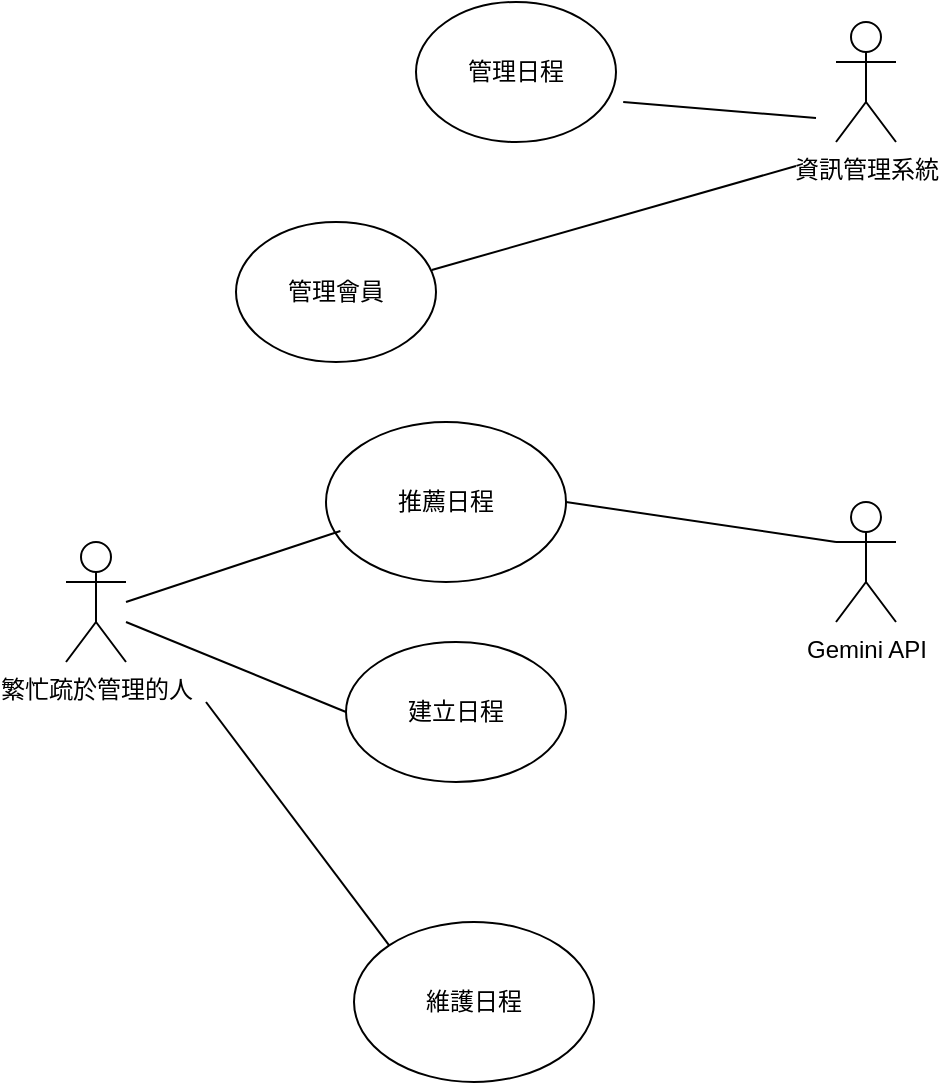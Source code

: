 <mxfile version="28.2.7" pages="2">
  <diagram name="使用個案圖" id="aWD1JoPhpmEXVxEqfmJ2">
    <mxGraphModel dx="925" dy="531" grid="1" gridSize="10" guides="1" tooltips="1" connect="1" arrows="1" fold="1" page="1" pageScale="1" pageWidth="827" pageHeight="1169" math="0" shadow="0">
      <root>
        <mxCell id="0" />
        <mxCell id="1" parent="0" />
        <mxCell id="BpBgdT_9WnpJ_HFqouNj-1" value="繁忙疏於管理的人&lt;div&gt;&lt;br&gt;&lt;/div&gt;" style="shape=umlActor;verticalLabelPosition=bottom;verticalAlign=top;html=1;outlineConnect=0;" parent="1" vertex="1">
          <mxGeometry x="210" y="340" width="30" height="60" as="geometry" />
        </mxCell>
        <mxCell id="BpBgdT_9WnpJ_HFqouNj-2" value="管理會員" style="ellipse;whiteSpace=wrap;html=1;" parent="1" vertex="1">
          <mxGeometry x="295" y="180" width="100" height="70" as="geometry" />
        </mxCell>
        <mxCell id="BpBgdT_9WnpJ_HFqouNj-3" value="建立日程" style="ellipse;whiteSpace=wrap;html=1;" parent="1" vertex="1">
          <mxGeometry x="350" y="390" width="110" height="70" as="geometry" />
        </mxCell>
        <mxCell id="BpBgdT_9WnpJ_HFqouNj-4" value="維護日程" style="ellipse;whiteSpace=wrap;html=1;" parent="1" vertex="1">
          <mxGeometry x="354" y="530" width="120" height="80" as="geometry" />
        </mxCell>
        <mxCell id="BpBgdT_9WnpJ_HFqouNj-5" value="資訊管理系統" style="shape=umlActor;verticalLabelPosition=bottom;verticalAlign=top;html=1;outlineConnect=0;" parent="1" vertex="1">
          <mxGeometry x="595" y="80" width="30" height="60" as="geometry" />
        </mxCell>
        <mxCell id="BpBgdT_9WnpJ_HFqouNj-6" value="" style="endArrow=none;html=1;rounded=0;entryX=0;entryY=0.5;entryDx=0;entryDy=0;" parent="1" target="BpBgdT_9WnpJ_HFqouNj-3" edge="1">
          <mxGeometry width="50" height="50" relative="1" as="geometry">
            <mxPoint x="240" y="380" as="sourcePoint" />
            <mxPoint x="290" y="330" as="targetPoint" />
          </mxGeometry>
        </mxCell>
        <mxCell id="BpBgdT_9WnpJ_HFqouNj-8" value="" style="endArrow=none;html=1;rounded=0;exitX=0;exitY=0;exitDx=0;exitDy=0;" parent="1" source="BpBgdT_9WnpJ_HFqouNj-4" edge="1">
          <mxGeometry width="50" height="50" relative="1" as="geometry">
            <mxPoint x="230" y="470" as="sourcePoint" />
            <mxPoint x="280" y="420" as="targetPoint" />
          </mxGeometry>
        </mxCell>
        <mxCell id="BpBgdT_9WnpJ_HFqouNj-10" value="" style="endArrow=none;html=1;rounded=0;exitX=1;exitY=0.5;exitDx=0;exitDy=0;entryX=0;entryY=0.333;entryDx=0;entryDy=0;entryPerimeter=0;" parent="1" source="BpBgdT_9WnpJ_HFqouNj-11" edge="1" target="BpBgdT_9WnpJ_HFqouNj-14">
          <mxGeometry width="50" height="50" relative="1" as="geometry">
            <mxPoint x="400" y="210" as="sourcePoint" />
            <mxPoint x="680" y="260" as="targetPoint" />
          </mxGeometry>
        </mxCell>
        <mxCell id="BpBgdT_9WnpJ_HFqouNj-11" value="推薦日程" style="ellipse;whiteSpace=wrap;html=1;" parent="1" vertex="1">
          <mxGeometry x="340" y="280" width="120" height="80" as="geometry" />
        </mxCell>
        <mxCell id="BpBgdT_9WnpJ_HFqouNj-14" value="Gemini API" style="shape=umlActor;verticalLabelPosition=bottom;verticalAlign=top;html=1;outlineConnect=0;" parent="1" vertex="1">
          <mxGeometry x="595" y="320" width="30" height="60" as="geometry" />
        </mxCell>
        <mxCell id="BpBgdT_9WnpJ_HFqouNj-15" value="" style="endArrow=none;html=1;rounded=0;exitX=0.979;exitY=0.343;exitDx=0;exitDy=0;exitPerimeter=0;" parent="1" source="BpBgdT_9WnpJ_HFqouNj-2" edge="1">
          <mxGeometry width="50" height="50" relative="1" as="geometry">
            <mxPoint x="505" y="210" as="sourcePoint" />
            <mxPoint x="575" y="152" as="targetPoint" />
          </mxGeometry>
        </mxCell>
        <mxCell id="BpBgdT_9WnpJ_HFqouNj-16" value="管理日程" style="ellipse;whiteSpace=wrap;html=1;" parent="1" vertex="1">
          <mxGeometry x="385" y="70" width="100" height="70" as="geometry" />
        </mxCell>
        <mxCell id="BpBgdT_9WnpJ_HFqouNj-17" value="" style="endArrow=none;html=1;rounded=0;exitX=1.036;exitY=0.715;exitDx=0;exitDy=0;exitPerimeter=0;" parent="1" source="BpBgdT_9WnpJ_HFqouNj-16" edge="1">
          <mxGeometry width="50" height="50" relative="1" as="geometry">
            <mxPoint x="403" y="180" as="sourcePoint" />
            <mxPoint x="585" y="128" as="targetPoint" />
          </mxGeometry>
        </mxCell>
        <mxCell id="r9mmO5ttNSoMDUzx6KKY-2" value="" style="endArrow=none;html=1;rounded=0;entryX=0.06;entryY=0.681;entryDx=0;entryDy=0;entryPerimeter=0;" edge="1" parent="1" target="BpBgdT_9WnpJ_HFqouNj-11">
          <mxGeometry width="50" height="50" relative="1" as="geometry">
            <mxPoint x="240" y="370" as="sourcePoint" />
            <mxPoint x="350" y="368" as="targetPoint" />
          </mxGeometry>
        </mxCell>
      </root>
    </mxGraphModel>
  </diagram>
  <diagram id="sC0VhhwQG4oBtCX9l1pJ" name="活動圖">
    <mxGraphModel dx="925" dy="1700" grid="1" gridSize="10" guides="1" tooltips="1" connect="1" arrows="1" fold="1" page="1" pageScale="1" pageWidth="827" pageHeight="1169" math="0" shadow="0">
      <root>
        <mxCell id="0" />
        <mxCell id="1" parent="0" />
        <mxCell id="edHOuH9pQI8DCnQ2RtDd-19" value="&lt;p style=&quot;margin:0px;margin-top:4px;text-align:center;&quot;&gt;&lt;b&gt;AI&lt;/b&gt;&lt;/p&gt;&lt;hr size=&quot;1&quot; style=&quot;border-style:solid;&quot;&gt;&lt;div style=&quot;height:2px;&quot;&gt;&lt;/div&gt;" style="verticalAlign=top;align=left;overflow=fill;html=1;whiteSpace=wrap;" vertex="1" parent="1">
          <mxGeometry x="2480" y="506" width="220" height="542" as="geometry" />
        </mxCell>
        <mxCell id="v_AKQ_FUPBTeSISHDxFn-1" style="edgeStyle=orthogonalEdgeStyle;rounded=0;orthogonalLoop=1;jettySize=auto;html=1;exitX=0.5;exitY=1;exitDx=0;exitDy=0;endArrow=classic;endFill=1;entryX=0.5;entryY=0;entryDx=0;entryDy=0;" parent="1" target="v_AKQ_FUPBTeSISHDxFn-7" edge="1">
          <mxGeometry relative="1" as="geometry">
            <mxPoint x="1208.2" y="834.6" as="targetPoint" />
            <mxPoint x="1209" y="781" as="sourcePoint" />
          </mxGeometry>
        </mxCell>
        <mxCell id="v_AKQ_FUPBTeSISHDxFn-2" value="是否新增行程?" style="edgeLabel;html=1;align=center;verticalAlign=middle;resizable=0;points=[];" parent="v_AKQ_FUPBTeSISHDxFn-1" vertex="1" connectable="0">
          <mxGeometry x="-0.325" y="3" relative="1" as="geometry">
            <mxPoint as="offset" />
          </mxGeometry>
        </mxCell>
        <mxCell id="v_AKQ_FUPBTeSISHDxFn-3" style="edgeStyle=orthogonalEdgeStyle;rounded=0;orthogonalLoop=1;jettySize=auto;html=1;entryX=0.5;entryY=0;entryDx=0;entryDy=0;" parent="1" target="v_AKQ_FUPBTeSISHDxFn-53" edge="1">
          <mxGeometry relative="1" as="geometry">
            <mxPoint x="1209.053" y="441" as="sourcePoint" />
          </mxGeometry>
        </mxCell>
        <mxCell id="v_AKQ_FUPBTeSISHDxFn-4" style="rounded=0;orthogonalLoop=1;jettySize=auto;html=1;exitX=0.5;exitY=1;exitDx=0;exitDy=0;" parent="1" source="v_AKQ_FUPBTeSISHDxFn-7" edge="1">
          <mxGeometry relative="1" as="geometry">
            <mxPoint x="1209" y="900" as="targetPoint" />
          </mxGeometry>
        </mxCell>
        <mxCell id="v_AKQ_FUPBTeSISHDxFn-5" style="edgeStyle=orthogonalEdgeStyle;rounded=0;orthogonalLoop=1;jettySize=auto;html=1;exitX=1;exitY=0.5;exitDx=0;exitDy=0;entryX=1;entryY=0.5;entryDx=0;entryDy=0;" parent="1" source="v_AKQ_FUPBTeSISHDxFn-7" target="v_AKQ_FUPBTeSISHDxFn-28" edge="1">
          <mxGeometry relative="1" as="geometry">
            <mxPoint x="1269" y="1541.5" as="targetPoint" />
            <Array as="points">
              <mxPoint x="1399" y="841" />
              <mxPoint x="1399" y="1630" />
              <mxPoint x="1269" y="1630" />
            </Array>
          </mxGeometry>
        </mxCell>
        <mxCell id="v_AKQ_FUPBTeSISHDxFn-6" value="否" style="edgeLabel;html=1;align=center;verticalAlign=middle;resizable=0;points=[];" parent="v_AKQ_FUPBTeSISHDxFn-5" vertex="1" connectable="0">
          <mxGeometry x="-0.057" y="-1" relative="1" as="geometry">
            <mxPoint x="-69" y="-307" as="offset" />
          </mxGeometry>
        </mxCell>
        <mxCell id="v_AKQ_FUPBTeSISHDxFn-7" value="" style="rhombus;aspect=fixed;" parent="1" vertex="1">
          <mxGeometry x="1199" y="831" width="20" height="20" as="geometry" />
        </mxCell>
        <mxCell id="v_AKQ_FUPBTeSISHDxFn-8" style="edgeStyle=orthogonalEdgeStyle;rounded=0;orthogonalLoop=1;jettySize=auto;html=1;exitX=0.5;exitY=1;exitDx=0;exitDy=0;" parent="1" source="v_AKQ_FUPBTeSISHDxFn-39" edge="1">
          <mxGeometry relative="1" as="geometry">
            <mxPoint x="1209" y="1050" as="targetPoint" />
            <mxPoint x="1209" y="1003" as="sourcePoint" />
          </mxGeometry>
        </mxCell>
        <mxCell id="v_AKQ_FUPBTeSISHDxFn-9" value="是否生成推薦排程?" style="edgeLabel;html=1;align=center;verticalAlign=middle;resizable=0;points=[];" parent="v_AKQ_FUPBTeSISHDxFn-8" vertex="1" connectable="0">
          <mxGeometry x="-0.012" y="-2" relative="1" as="geometry">
            <mxPoint x="52" y="90" as="offset" />
          </mxGeometry>
        </mxCell>
        <mxCell id="v_AKQ_FUPBTeSISHDxFn-10" style="edgeStyle=orthogonalEdgeStyle;rounded=0;orthogonalLoop=1;jettySize=auto;html=1;entryX=1;entryY=0.5;entryDx=0;entryDy=0;exitX=1;exitY=0.5;exitDx=0;exitDy=0;" parent="1" source="v_AKQ_FUPBTeSISHDxFn-39" target="v_AKQ_FUPBTeSISHDxFn-24" edge="1">
          <mxGeometry relative="1" as="geometry">
            <Array as="points">
              <mxPoint x="1379" y="1002" />
              <mxPoint x="1379" y="1350" />
            </Array>
          </mxGeometry>
        </mxCell>
        <mxCell id="v_AKQ_FUPBTeSISHDxFn-11" value="建立行程" style="html=1;dashed=0;rounded=1;absoluteArcSize=1;arcSize=20;verticalAlign=middle;align=center;whiteSpace=wrap;" parent="1" vertex="1">
          <mxGeometry x="1149" y="902" width="120" height="50" as="geometry" />
        </mxCell>
        <mxCell id="v_AKQ_FUPBTeSISHDxFn-12" value="查看推薦排程" style="html=1;dashed=0;rounded=1;absoluteArcSize=1;arcSize=20;verticalAlign=middle;align=center;whiteSpace=wrap;" parent="1" vertex="1">
          <mxGeometry x="1149" y="1185" width="120" height="50" as="geometry" />
        </mxCell>
        <mxCell id="v_AKQ_FUPBTeSISHDxFn-13" style="rounded=0;orthogonalLoop=1;jettySize=auto;html=1;exitX=0.5;exitY=1;exitDx=0;exitDy=0;entryX=0.5;entryY=0;entryDx=0;entryDy=0;" parent="1" source="v_AKQ_FUPBTeSISHDxFn-16" target="v_AKQ_FUPBTeSISHDxFn-12" edge="1">
          <mxGeometry relative="1" as="geometry">
            <mxPoint x="1209" y="1195" as="targetPoint" />
          </mxGeometry>
        </mxCell>
        <mxCell id="v_AKQ_FUPBTeSISHDxFn-14" style="edgeStyle=orthogonalEdgeStyle;rounded=0;orthogonalLoop=1;jettySize=auto;html=1;exitX=1;exitY=0.5;exitDx=0;exitDy=0;entryX=1;entryY=0.5;entryDx=0;entryDy=0;" parent="1" source="v_AKQ_FUPBTeSISHDxFn-16" target="v_AKQ_FUPBTeSISHDxFn-26" edge="1">
          <mxGeometry relative="1" as="geometry">
            <mxPoint x="1269" y="1145" as="targetPoint" />
            <Array as="points">
              <mxPoint x="1329" y="1145" />
              <mxPoint x="1329" y="1517" />
            </Array>
          </mxGeometry>
        </mxCell>
        <mxCell id="v_AKQ_FUPBTeSISHDxFn-15" value="否" style="edgeLabel;html=1;align=center;verticalAlign=middle;resizable=0;points=[];" parent="v_AKQ_FUPBTeSISHDxFn-14" vertex="1" connectable="0">
          <mxGeometry x="-0.057" y="-1" relative="1" as="geometry">
            <mxPoint x="-39" y="-101" as="offset" />
          </mxGeometry>
        </mxCell>
        <mxCell id="v_AKQ_FUPBTeSISHDxFn-16" value="" style="rhombus;aspect=fixed;" parent="1" vertex="1">
          <mxGeometry x="1199" y="1135" width="20" height="20" as="geometry" />
        </mxCell>
        <mxCell id="v_AKQ_FUPBTeSISHDxFn-17" style="edgeStyle=orthogonalEdgeStyle;rounded=0;orthogonalLoop=1;jettySize=auto;html=1;entryX=0.5;entryY=0;entryDx=0;entryDy=0;exitX=0.5;exitY=1;exitDx=0;exitDy=0;" parent="1" source="v_AKQ_FUPBTeSISHDxFn-12" target="v_AKQ_FUPBTeSISHDxFn-22" edge="1">
          <mxGeometry relative="1" as="geometry">
            <mxPoint x="1209" y="1275" as="targetPoint" />
            <mxPoint x="1339" y="1255" as="sourcePoint" />
          </mxGeometry>
        </mxCell>
        <mxCell id="v_AKQ_FUPBTeSISHDxFn-18" value="是否接受推薦排程?" style="edgeLabel;html=1;align=center;verticalAlign=middle;resizable=0;points=[];" parent="v_AKQ_FUPBTeSISHDxFn-17" vertex="1" connectable="0">
          <mxGeometry x="-0.012" y="-2" relative="1" as="geometry">
            <mxPoint x="-2" y="-1" as="offset" />
          </mxGeometry>
        </mxCell>
        <mxCell id="v_AKQ_FUPBTeSISHDxFn-19" style="rounded=0;orthogonalLoop=1;jettySize=auto;html=1;exitX=0.5;exitY=1;exitDx=0;exitDy=0;entryX=0.5;entryY=0;entryDx=0;entryDy=0;" parent="1" source="v_AKQ_FUPBTeSISHDxFn-22" target="v_AKQ_FUPBTeSISHDxFn-24" edge="1">
          <mxGeometry relative="1" as="geometry">
            <mxPoint x="1209" y="1325" as="targetPoint" />
          </mxGeometry>
        </mxCell>
        <mxCell id="v_AKQ_FUPBTeSISHDxFn-20" style="edgeStyle=orthogonalEdgeStyle;rounded=0;orthogonalLoop=1;jettySize=auto;html=1;exitX=0;exitY=0.5;exitDx=0;exitDy=0;entryX=0;entryY=0.5;entryDx=0;entryDy=0;" parent="1" source="v_AKQ_FUPBTeSISHDxFn-22" target="v_AKQ_FUPBTeSISHDxFn-16" edge="1">
          <mxGeometry relative="1" as="geometry">
            <mxPoint x="1269" y="1285" as="targetPoint" />
            <Array as="points">
              <mxPoint x="1119" y="1285" />
              <mxPoint x="1119" y="1145" />
            </Array>
          </mxGeometry>
        </mxCell>
        <mxCell id="v_AKQ_FUPBTeSISHDxFn-21" value="否" style="edgeLabel;html=1;align=center;verticalAlign=middle;resizable=0;points=[];" parent="v_AKQ_FUPBTeSISHDxFn-20" vertex="1" connectable="0">
          <mxGeometry x="-0.057" y="-1" relative="1" as="geometry">
            <mxPoint as="offset" />
          </mxGeometry>
        </mxCell>
        <mxCell id="v_AKQ_FUPBTeSISHDxFn-22" value="" style="rhombus;aspect=fixed;" parent="1" vertex="1">
          <mxGeometry x="1199" y="1275" width="20" height="20" as="geometry" />
        </mxCell>
        <mxCell id="v_AKQ_FUPBTeSISHDxFn-23" value="" style="edgeStyle=orthogonalEdgeStyle;rounded=0;orthogonalLoop=1;jettySize=auto;html=1;entryX=0.5;entryY=0;entryDx=0;entryDy=0;" parent="1" source="v_AKQ_FUPBTeSISHDxFn-24" target="v_AKQ_FUPBTeSISHDxFn-44" edge="1">
          <mxGeometry relative="1" as="geometry">
            <mxPoint x="1209" y="1405" as="targetPoint" />
          </mxGeometry>
        </mxCell>
        <mxCell id="v_AKQ_FUPBTeSISHDxFn-24" value="維護日程" style="html=1;dashed=0;rounded=1;absoluteArcSize=1;arcSize=20;verticalAlign=middle;align=center;whiteSpace=wrap;" parent="1" vertex="1">
          <mxGeometry x="1149" y="1325" width="120" height="50" as="geometry" />
        </mxCell>
        <mxCell id="v_AKQ_FUPBTeSISHDxFn-25" value="" style="edgeStyle=orthogonalEdgeStyle;rounded=0;orthogonalLoop=1;jettySize=auto;html=1;" parent="1" source="v_AKQ_FUPBTeSISHDxFn-26" target="v_AKQ_FUPBTeSISHDxFn-28" edge="1">
          <mxGeometry relative="1" as="geometry" />
        </mxCell>
        <mxCell id="v_AKQ_FUPBTeSISHDxFn-26" value="執行動態排程" style="whiteSpace=wrap;html=1;dashed=0;rounded=1;arcSize=20;" parent="1" vertex="1">
          <mxGeometry x="1149" y="1490" width="120" height="54" as="geometry" />
        </mxCell>
        <mxCell id="v_AKQ_FUPBTeSISHDxFn-27" value="" style="edgeStyle=orthogonalEdgeStyle;rounded=0;orthogonalLoop=1;jettySize=auto;html=1;" parent="1" source="v_AKQ_FUPBTeSISHDxFn-28" target="v_AKQ_FUPBTeSISHDxFn-29" edge="1">
          <mxGeometry relative="1" as="geometry" />
        </mxCell>
        <mxCell id="v_AKQ_FUPBTeSISHDxFn-28" value="使用者回饋" style="whiteSpace=wrap;html=1;dashed=0;rounded=1;arcSize=20;" parent="1" vertex="1">
          <mxGeometry x="1149" y="1608" width="120" height="60" as="geometry" />
        </mxCell>
        <mxCell id="v_AKQ_FUPBTeSISHDxFn-29" value="" style="ellipse;html=1;shape=endState;fillColor=strokeColor;" parent="1" vertex="1">
          <mxGeometry x="1194" y="1718" width="30" height="30" as="geometry" />
        </mxCell>
        <mxCell id="v_AKQ_FUPBTeSISHDxFn-30" value="" style="edgeStyle=orthogonalEdgeStyle;rounded=0;orthogonalLoop=1;jettySize=auto;html=1;" parent="1" source="v_AKQ_FUPBTeSISHDxFn-32" target="v_AKQ_FUPBTeSISHDxFn-37" edge="1">
          <mxGeometry relative="1" as="geometry" />
        </mxCell>
        <mxCell id="v_AKQ_FUPBTeSISHDxFn-31" value="是否修改個性化資料" style="edgeLabel;html=1;align=center;verticalAlign=middle;resizable=0;points=[];" parent="v_AKQ_FUPBTeSISHDxFn-30" vertex="1" connectable="0">
          <mxGeometry x="0.152" relative="1" as="geometry">
            <mxPoint as="offset" />
          </mxGeometry>
        </mxCell>
        <mxCell id="v_AKQ_FUPBTeSISHDxFn-32" value="" style="ellipse;fillColor=strokeColor;html=1;" parent="1" vertex="1">
          <mxGeometry x="1569" y="301" width="40" height="40" as="geometry" />
        </mxCell>
        <mxCell id="v_AKQ_FUPBTeSISHDxFn-33" value="" style="edgeStyle=orthogonalEdgeStyle;rounded=0;orthogonalLoop=1;jettySize=auto;html=1;" parent="1" source="v_AKQ_FUPBTeSISHDxFn-34" target="v_AKQ_FUPBTeSISHDxFn-38" edge="1">
          <mxGeometry relative="1" as="geometry" />
        </mxCell>
        <mxCell id="v_AKQ_FUPBTeSISHDxFn-34" value="修改個性化資料" style="whiteSpace=wrap;html=1;dashed=0;rounded=1;arcSize=20;" parent="1" vertex="1">
          <mxGeometry x="1529" y="441" width="120" height="50" as="geometry" />
        </mxCell>
        <mxCell id="v_AKQ_FUPBTeSISHDxFn-35" value="" style="edgeStyle=orthogonalEdgeStyle;rounded=0;orthogonalLoop=1;jettySize=auto;html=1;" parent="1" source="v_AKQ_FUPBTeSISHDxFn-37" target="v_AKQ_FUPBTeSISHDxFn-34" edge="1">
          <mxGeometry relative="1" as="geometry" />
        </mxCell>
        <mxCell id="v_AKQ_FUPBTeSISHDxFn-36" style="edgeStyle=orthogonalEdgeStyle;rounded=0;orthogonalLoop=1;jettySize=auto;html=1;exitX=1;exitY=0.5;exitDx=0;exitDy=0;entryX=1;entryY=0.5;entryDx=0;entryDy=0;" parent="1" source="v_AKQ_FUPBTeSISHDxFn-37" target="v_AKQ_FUPBTeSISHDxFn-38" edge="1">
          <mxGeometry relative="1" as="geometry">
            <mxPoint x="1689.0" y="541" as="targetPoint" />
            <Array as="points">
              <mxPoint x="1689" y="401" />
              <mxPoint x="1689" y="546" />
            </Array>
          </mxGeometry>
        </mxCell>
        <mxCell id="v_AKQ_FUPBTeSISHDxFn-37" value="" style="rhombus;aspect=fixed;" parent="1" vertex="1">
          <mxGeometry x="1579" y="391" width="20" height="20" as="geometry" />
        </mxCell>
        <mxCell id="v_AKQ_FUPBTeSISHDxFn-38" value="" style="ellipse;html=1;shape=endState;fillColor=strokeColor;" parent="1" vertex="1">
          <mxGeometry x="1574" y="531" width="30" height="30" as="geometry" />
        </mxCell>
        <mxCell id="v_AKQ_FUPBTeSISHDxFn-39" value="" style="rhombus;aspect=fixed;" parent="1" vertex="1">
          <mxGeometry x="1199" y="992" width="20" height="20" as="geometry" />
        </mxCell>
        <mxCell id="v_AKQ_FUPBTeSISHDxFn-40" style="edgeStyle=orthogonalEdgeStyle;rounded=0;orthogonalLoop=1;jettySize=auto;html=1;entryX=0.524;entryY=0.253;entryDx=0;entryDy=0;entryPerimeter=0;" parent="1" source="v_AKQ_FUPBTeSISHDxFn-11" target="v_AKQ_FUPBTeSISHDxFn-39" edge="1">
          <mxGeometry relative="1" as="geometry" />
        </mxCell>
        <mxCell id="v_AKQ_FUPBTeSISHDxFn-41" value="是否行程衝突?" style="edgeLabel;html=1;align=center;verticalAlign=middle;resizable=0;points=[];" parent="1" vertex="1" connectable="0">
          <mxGeometry x="1209" y="972.003" as="geometry" />
        </mxCell>
        <mxCell id="v_AKQ_FUPBTeSISHDxFn-42" value="是" style="edgeLabel;html=1;align=center;verticalAlign=middle;resizable=0;points=[];" parent="1" vertex="1" connectable="0">
          <mxGeometry x="1309" y="755" as="geometry">
            <mxPoint x="2" y="260" as="offset" />
          </mxGeometry>
        </mxCell>
        <mxCell id="v_AKQ_FUPBTeSISHDxFn-43" style="edgeStyle=orthogonalEdgeStyle;rounded=0;orthogonalLoop=1;jettySize=auto;html=1;" parent="1" source="v_AKQ_FUPBTeSISHDxFn-44" target="v_AKQ_FUPBTeSISHDxFn-26" edge="1">
          <mxGeometry relative="1" as="geometry" />
        </mxCell>
        <mxCell id="v_AKQ_FUPBTeSISHDxFn-44" value="" style="rhombus;aspect=fixed;" parent="1" vertex="1">
          <mxGeometry x="1199" y="1415" width="20" height="20" as="geometry" />
        </mxCell>
        <mxCell id="v_AKQ_FUPBTeSISHDxFn-45" value="是否建立其他排程?" style="edgeLabel;html=1;align=center;verticalAlign=middle;resizable=0;points=[];" parent="1" vertex="1" connectable="0">
          <mxGeometry x="1209" y="1395" as="geometry" />
        </mxCell>
        <mxCell id="v_AKQ_FUPBTeSISHDxFn-46" style="edgeStyle=orthogonalEdgeStyle;rounded=0;orthogonalLoop=1;jettySize=auto;html=1;entryX=0;entryY=0.4;entryDx=0;entryDy=0;entryPerimeter=0;exitX=0;exitY=0.5;exitDx=0;exitDy=0;" parent="1" source="v_AKQ_FUPBTeSISHDxFn-44" target="v_AKQ_FUPBTeSISHDxFn-11" edge="1">
          <mxGeometry relative="1" as="geometry">
            <Array as="points">
              <mxPoint x="1089" y="1425" />
              <mxPoint x="1089" y="922" />
            </Array>
          </mxGeometry>
        </mxCell>
        <mxCell id="v_AKQ_FUPBTeSISHDxFn-47" value="是" style="edgeLabel;html=1;align=center;verticalAlign=middle;resizable=0;points=[];" parent="1" vertex="1" connectable="0">
          <mxGeometry x="1130" y="1233.333" as="geometry">
            <mxPoint x="26" y="189" as="offset" />
          </mxGeometry>
        </mxCell>
        <mxCell id="v_AKQ_FUPBTeSISHDxFn-48" value="" style="edgeStyle=orthogonalEdgeStyle;rounded=0;orthogonalLoop=1;jettySize=auto;html=1;" parent="1" source="v_AKQ_FUPBTeSISHDxFn-49" target="v_AKQ_FUPBTeSISHDxFn-61" edge="1">
          <mxGeometry relative="1" as="geometry" />
        </mxCell>
        <mxCell id="v_AKQ_FUPBTeSISHDxFn-49" value="登入" style="html=1;dashed=0;rounded=1;absoluteArcSize=1;arcSize=20;verticalAlign=middle;align=center;whiteSpace=wrap;" parent="1" vertex="1">
          <mxGeometry x="1149" y="540" width="120" height="50" as="geometry" />
        </mxCell>
        <mxCell id="v_AKQ_FUPBTeSISHDxFn-50" style="edgeStyle=orthogonalEdgeStyle;rounded=0;orthogonalLoop=1;jettySize=auto;html=1;entryX=1.016;entryY=0.641;entryDx=0;entryDy=0;entryPerimeter=0;" parent="1" target="v_AKQ_FUPBTeSISHDxFn-62" edge="1">
          <mxGeometry relative="1" as="geometry">
            <mxPoint x="1219" y="483" as="sourcePoint" />
            <mxPoint x="1459" y="770" as="targetPoint" />
            <Array as="points">
              <mxPoint x="1309" y="483" />
              <mxPoint x="1309" y="762" />
            </Array>
          </mxGeometry>
        </mxCell>
        <mxCell id="v_AKQ_FUPBTeSISHDxFn-51" value="" style="edgeStyle=orthogonalEdgeStyle;rounded=0;orthogonalLoop=1;jettySize=auto;html=1;" parent="1" source="v_AKQ_FUPBTeSISHDxFn-53" edge="1">
          <mxGeometry relative="1" as="geometry">
            <mxPoint x="1209" y="540" as="targetPoint" />
          </mxGeometry>
        </mxCell>
        <mxCell id="v_AKQ_FUPBTeSISHDxFn-52" value="是" style="edgeLabel;html=1;align=center;verticalAlign=middle;resizable=0;points=[];" parent="v_AKQ_FUPBTeSISHDxFn-51" vertex="1" connectable="0">
          <mxGeometry x="0.011" y="5" relative="1" as="geometry">
            <mxPoint y="-1" as="offset" />
          </mxGeometry>
        </mxCell>
        <mxCell id="v_AKQ_FUPBTeSISHDxFn-53" value="" style="rhombus;aspect=fixed;" parent="1" vertex="1">
          <mxGeometry x="1199" y="474" width="20" height="20" as="geometry" />
        </mxCell>
        <mxCell id="v_AKQ_FUPBTeSISHDxFn-54" value="是否要登入" style="text;html=1;align=center;verticalAlign=middle;resizable=0;points=[];autosize=1;strokeColor=none;fillColor=none;" parent="1" vertex="1">
          <mxGeometry x="1199" y="447.5" width="80" height="30" as="geometry" />
        </mxCell>
        <mxCell id="v_AKQ_FUPBTeSISHDxFn-55" value="" style="edgeStyle=orthogonalEdgeStyle;rounded=0;orthogonalLoop=1;jettySize=auto;html=1;" parent="1" source="v_AKQ_FUPBTeSISHDxFn-56" target="v_AKQ_FUPBTeSISHDxFn-64" edge="1">
          <mxGeometry relative="1" as="geometry" />
        </mxCell>
        <mxCell id="v_AKQ_FUPBTeSISHDxFn-56" value="註冊" style="html=1;dashed=0;rounded=1;absoluteArcSize=1;arcSize=20;verticalAlign=middle;align=center;whiteSpace=wrap;" parent="1" vertex="1">
          <mxGeometry x="941" y="635" width="120" height="50" as="geometry" />
        </mxCell>
        <mxCell id="v_AKQ_FUPBTeSISHDxFn-57" value="是否已註冊" style="text;html=1;align=center;verticalAlign=middle;resizable=0;points=[];autosize=1;strokeColor=none;fillColor=none;" parent="1" vertex="1">
          <mxGeometry x="1199" y="590" width="80" height="30" as="geometry" />
        </mxCell>
        <mxCell id="v_AKQ_FUPBTeSISHDxFn-58" value="" style="edgeStyle=orthogonalEdgeStyle;rounded=0;orthogonalLoop=1;jettySize=auto;html=1;" parent="1" source="v_AKQ_FUPBTeSISHDxFn-61" target="v_AKQ_FUPBTeSISHDxFn-62" edge="1">
          <mxGeometry relative="1" as="geometry" />
        </mxCell>
        <mxCell id="v_AKQ_FUPBTeSISHDxFn-59" value="是" style="edgeLabel;html=1;align=center;verticalAlign=middle;resizable=0;points=[];" parent="v_AKQ_FUPBTeSISHDxFn-58" vertex="1" connectable="0">
          <mxGeometry x="0.005" y="6" relative="1" as="geometry">
            <mxPoint as="offset" />
          </mxGeometry>
        </mxCell>
        <mxCell id="v_AKQ_FUPBTeSISHDxFn-60" value="" style="edgeStyle=orthogonalEdgeStyle;rounded=0;orthogonalLoop=1;jettySize=auto;html=1;" parent="1" source="v_AKQ_FUPBTeSISHDxFn-61" target="v_AKQ_FUPBTeSISHDxFn-56" edge="1">
          <mxGeometry relative="1" as="geometry" />
        </mxCell>
        <mxCell id="v_AKQ_FUPBTeSISHDxFn-61" value="" style="rhombus;aspect=fixed;" parent="1" vertex="1">
          <mxGeometry x="1199" y="650" width="20" height="20" as="geometry" />
        </mxCell>
        <mxCell id="v_AKQ_FUPBTeSISHDxFn-62" value="進入單日日程表" style="html=1;dashed=0;rounded=1;absoluteArcSize=1;arcSize=20;verticalAlign=middle;align=center;whiteSpace=wrap;" parent="1" vertex="1">
          <mxGeometry x="1149" y="730" width="120" height="50" as="geometry" />
        </mxCell>
        <mxCell id="v_AKQ_FUPBTeSISHDxFn-63" value="" style="edgeStyle=orthogonalEdgeStyle;rounded=0;orthogonalLoop=1;jettySize=auto;html=1;" parent="1" source="v_AKQ_FUPBTeSISHDxFn-64" target="v_AKQ_FUPBTeSISHDxFn-49" edge="1">
          <mxGeometry relative="1" as="geometry" />
        </mxCell>
        <mxCell id="v_AKQ_FUPBTeSISHDxFn-64" value="填寫個性化問卷" style="whiteSpace=wrap;html=1;dashed=0;rounded=1;arcSize=20;" parent="1" vertex="1">
          <mxGeometry x="941" y="540" width="120" height="50" as="geometry" />
        </mxCell>
        <mxCell id="v_AKQ_FUPBTeSISHDxFn-65" value="否" style="text;html=1;align=center;verticalAlign=middle;resizable=0;points=[];autosize=1;strokeColor=none;fillColor=none;" parent="1" vertex="1">
          <mxGeometry x="1299" y="498" width="40" height="30" as="geometry" />
        </mxCell>
        <mxCell id="v_AKQ_FUPBTeSISHDxFn-66" value="否" style="text;html=1;align=center;verticalAlign=middle;resizable=0;points=[];autosize=1;strokeColor=none;fillColor=none;" parent="1" vertex="1">
          <mxGeometry x="1099" y="628" width="40" height="30" as="geometry" />
        </mxCell>
        <mxCell id="v_AKQ_FUPBTeSISHDxFn-67" value="" style="ellipse;fillColor=strokeColor;html=1;" parent="1" vertex="1">
          <mxGeometry x="1189" y="301" width="40" height="40" as="geometry" />
        </mxCell>
        <mxCell id="v_AKQ_FUPBTeSISHDxFn-68" style="edgeStyle=orthogonalEdgeStyle;rounded=0;orthogonalLoop=1;jettySize=auto;html=1;exitX=0.5;exitY=1;exitDx=0;exitDy=0;endArrow=classic;endFill=1;" parent="1" target="v_AKQ_FUPBTeSISHDxFn-69" edge="1">
          <mxGeometry relative="1" as="geometry">
            <mxPoint x="1209" y="451" as="targetPoint" />
            <mxPoint x="1209" y="341" as="sourcePoint" />
          </mxGeometry>
        </mxCell>
        <mxCell id="v_AKQ_FUPBTeSISHDxFn-69" value="點擊日程表" style="html=1;dashed=0;rounded=1;absoluteArcSize=1;arcSize=20;verticalAlign=middle;align=center;whiteSpace=wrap;" parent="1" vertex="1">
          <mxGeometry x="1149" y="391" width="120" height="50" as="geometry" />
        </mxCell>
        <mxCell id="v_AKQ_FUPBTeSISHDxFn-70" value="" style="edgeStyle=orthogonalEdgeStyle;rounded=0;orthogonalLoop=1;jettySize=auto;html=1;" parent="1" source="v_AKQ_FUPBTeSISHDxFn-71" target="v_AKQ_FUPBTeSISHDxFn-16" edge="1">
          <mxGeometry relative="1" as="geometry" />
        </mxCell>
        <mxCell id="v_AKQ_FUPBTeSISHDxFn-71" value="預覽建立日程" style="html=1;dashed=0;rounded=1;absoluteArcSize=1;arcSize=20;verticalAlign=middle;align=center;whiteSpace=wrap;" parent="1" vertex="1">
          <mxGeometry x="1149" y="1050" width="120" height="50" as="geometry" />
        </mxCell>
        <mxCell id="v_AKQ_FUPBTeSISHDxFn-72" value="否" style="text;html=1;align=center;verticalAlign=middle;resizable=0;points=[];autosize=1;strokeColor=none;fillColor=none;" parent="1" vertex="1">
          <mxGeometry x="1209" y="1018" width="40" height="30" as="geometry" />
        </mxCell>
        <mxCell id="v_AKQ_FUPBTeSISHDxFn-73" value="使用我們演算法的" style="text;html=1;align=center;verticalAlign=middle;resizable=0;points=[];autosize=1;strokeColor=none;fillColor=none;" parent="1" vertex="1">
          <mxGeometry x="1209" y="306" width="120" height="30" as="geometry" />
        </mxCell>
        <mxCell id="v_AKQ_FUPBTeSISHDxFn-74" value="否" style="text;html=1;align=center;verticalAlign=middle;resizable=0;points=[];autosize=1;strokeColor=none;fillColor=none;" parent="1" vertex="1">
          <mxGeometry x="1199" y="1448" width="40" height="30" as="geometry" />
        </mxCell>
        <mxCell id="v_AKQ_FUPBTeSISHDxFn-75" style="edgeStyle=orthogonalEdgeStyle;rounded=0;orthogonalLoop=1;jettySize=auto;html=1;exitX=0.5;exitY=1;exitDx=0;exitDy=0;endArrow=classic;endFill=1;entryX=0.5;entryY=0;entryDx=0;entryDy=0;" parent="1" target="v_AKQ_FUPBTeSISHDxFn-81" edge="1">
          <mxGeometry relative="1" as="geometry">
            <mxPoint x="557.2" y="823.6" as="targetPoint" />
            <mxPoint x="558" y="770" as="sourcePoint" />
          </mxGeometry>
        </mxCell>
        <mxCell id="v_AKQ_FUPBTeSISHDxFn-76" value="是否新增行程?" style="edgeLabel;html=1;align=center;verticalAlign=middle;resizable=0;points=[];" parent="v_AKQ_FUPBTeSISHDxFn-75" vertex="1" connectable="0">
          <mxGeometry x="-0.325" y="3" relative="1" as="geometry">
            <mxPoint as="offset" />
          </mxGeometry>
        </mxCell>
        <mxCell id="v_AKQ_FUPBTeSISHDxFn-77" style="edgeStyle=orthogonalEdgeStyle;rounded=0;orthogonalLoop=1;jettySize=auto;html=1;entryX=0.5;entryY=0;entryDx=0;entryDy=0;" parent="1" edge="1">
          <mxGeometry relative="1" as="geometry">
            <mxPoint x="558.053" y="430" as="sourcePoint" />
            <mxPoint x="558" y="463" as="targetPoint" />
          </mxGeometry>
        </mxCell>
        <mxCell id="v_AKQ_FUPBTeSISHDxFn-78" style="rounded=0;orthogonalLoop=1;jettySize=auto;html=1;exitX=0.5;exitY=1;exitDx=0;exitDy=0;" parent="1" source="v_AKQ_FUPBTeSISHDxFn-81" edge="1">
          <mxGeometry relative="1" as="geometry">
            <mxPoint x="558" y="889" as="targetPoint" />
          </mxGeometry>
        </mxCell>
        <mxCell id="v_AKQ_FUPBTeSISHDxFn-79" style="edgeStyle=orthogonalEdgeStyle;rounded=0;orthogonalLoop=1;jettySize=auto;html=1;exitX=1;exitY=0.5;exitDx=0;exitDy=0;entryX=1;entryY=0.5;entryDx=0;entryDy=0;" parent="1" source="v_AKQ_FUPBTeSISHDxFn-81" target="v_AKQ_FUPBTeSISHDxFn-102" edge="1">
          <mxGeometry relative="1" as="geometry">
            <mxPoint x="618" y="1530.5" as="targetPoint" />
            <Array as="points">
              <mxPoint x="748" y="830" />
              <mxPoint x="748" y="1650" />
            </Array>
          </mxGeometry>
        </mxCell>
        <mxCell id="v_AKQ_FUPBTeSISHDxFn-80" value="否" style="edgeLabel;html=1;align=center;verticalAlign=middle;resizable=0;points=[];" parent="v_AKQ_FUPBTeSISHDxFn-79" vertex="1" connectable="0">
          <mxGeometry x="-0.057" y="-1" relative="1" as="geometry">
            <mxPoint x="-69" y="-307" as="offset" />
          </mxGeometry>
        </mxCell>
        <mxCell id="v_AKQ_FUPBTeSISHDxFn-81" value="" style="rhombus;aspect=fixed;" parent="1" vertex="1">
          <mxGeometry x="548" y="820" width="20" height="20" as="geometry" />
        </mxCell>
        <mxCell id="v_AKQ_FUPBTeSISHDxFn-82" style="edgeStyle=orthogonalEdgeStyle;rounded=0;orthogonalLoop=1;jettySize=auto;html=1;exitX=0.5;exitY=1;exitDx=0;exitDy=0;" parent="1" source="v_AKQ_FUPBTeSISHDxFn-104" edge="1">
          <mxGeometry relative="1" as="geometry">
            <mxPoint x="558" y="1039" as="targetPoint" />
            <mxPoint x="558" y="992" as="sourcePoint" />
          </mxGeometry>
        </mxCell>
        <mxCell id="v_AKQ_FUPBTeSISHDxFn-83" value="是否生成推薦排程?" style="edgeLabel;html=1;align=center;verticalAlign=middle;resizable=0;points=[];" parent="v_AKQ_FUPBTeSISHDxFn-82" vertex="1" connectable="0">
          <mxGeometry x="-0.012" y="-2" relative="1" as="geometry">
            <mxPoint x="52" y="90" as="offset" />
          </mxGeometry>
        </mxCell>
        <mxCell id="v_AKQ_FUPBTeSISHDxFn-84" style="edgeStyle=orthogonalEdgeStyle;rounded=0;orthogonalLoop=1;jettySize=auto;html=1;entryX=1;entryY=0.5;entryDx=0;entryDy=0;exitX=1;exitY=0.5;exitDx=0;exitDy=0;" parent="1" source="v_AKQ_FUPBTeSISHDxFn-104" target="v_AKQ_FUPBTeSISHDxFn-98" edge="1">
          <mxGeometry relative="1" as="geometry">
            <Array as="points">
              <mxPoint x="728" y="991" />
              <mxPoint x="728" y="1339" />
            </Array>
          </mxGeometry>
        </mxCell>
        <mxCell id="v_AKQ_FUPBTeSISHDxFn-85" value="建立行程" style="html=1;dashed=0;rounded=1;absoluteArcSize=1;arcSize=20;verticalAlign=middle;align=center;whiteSpace=wrap;" parent="1" vertex="1">
          <mxGeometry x="498" y="891" width="120" height="50" as="geometry" />
        </mxCell>
        <mxCell id="v_AKQ_FUPBTeSISHDxFn-86" value="查看推薦排程" style="html=1;dashed=0;rounded=1;absoluteArcSize=1;arcSize=20;verticalAlign=middle;align=center;whiteSpace=wrap;" parent="1" vertex="1">
          <mxGeometry x="498" y="1174" width="120" height="50" as="geometry" />
        </mxCell>
        <mxCell id="v_AKQ_FUPBTeSISHDxFn-87" style="rounded=0;orthogonalLoop=1;jettySize=auto;html=1;exitX=0.5;exitY=1;exitDx=0;exitDy=0;entryX=0.5;entryY=0;entryDx=0;entryDy=0;" parent="1" source="v_AKQ_FUPBTeSISHDxFn-90" target="v_AKQ_FUPBTeSISHDxFn-86" edge="1">
          <mxGeometry relative="1" as="geometry">
            <mxPoint x="558" y="1184" as="targetPoint" />
          </mxGeometry>
        </mxCell>
        <mxCell id="v_AKQ_FUPBTeSISHDxFn-88" style="edgeStyle=orthogonalEdgeStyle;rounded=0;orthogonalLoop=1;jettySize=auto;html=1;exitX=1;exitY=0.5;exitDx=0;exitDy=0;entryX=1;entryY=0.5;entryDx=0;entryDy=0;" parent="1" source="v_AKQ_FUPBTeSISHDxFn-90" target="v_AKQ_FUPBTeSISHDxFn-100" edge="1">
          <mxGeometry relative="1" as="geometry">
            <mxPoint x="618" y="1134" as="targetPoint" />
            <Array as="points">
              <mxPoint x="678" y="1134" />
              <mxPoint x="678" y="1537" />
            </Array>
          </mxGeometry>
        </mxCell>
        <mxCell id="v_AKQ_FUPBTeSISHDxFn-89" value="否" style="edgeLabel;html=1;align=center;verticalAlign=middle;resizable=0;points=[];" parent="v_AKQ_FUPBTeSISHDxFn-88" vertex="1" connectable="0">
          <mxGeometry x="-0.057" y="-1" relative="1" as="geometry">
            <mxPoint x="-39" y="-101" as="offset" />
          </mxGeometry>
        </mxCell>
        <mxCell id="v_AKQ_FUPBTeSISHDxFn-90" value="" style="rhombus;aspect=fixed;" parent="1" vertex="1">
          <mxGeometry x="548" y="1124" width="20" height="20" as="geometry" />
        </mxCell>
        <mxCell id="v_AKQ_FUPBTeSISHDxFn-91" style="edgeStyle=orthogonalEdgeStyle;rounded=0;orthogonalLoop=1;jettySize=auto;html=1;entryX=0.5;entryY=0;entryDx=0;entryDy=0;exitX=0.5;exitY=1;exitDx=0;exitDy=0;" parent="1" source="v_AKQ_FUPBTeSISHDxFn-86" target="v_AKQ_FUPBTeSISHDxFn-96" edge="1">
          <mxGeometry relative="1" as="geometry">
            <mxPoint x="558" y="1264" as="targetPoint" />
            <mxPoint x="688" y="1244" as="sourcePoint" />
          </mxGeometry>
        </mxCell>
        <mxCell id="v_AKQ_FUPBTeSISHDxFn-92" value="是否接受推薦排程?" style="edgeLabel;html=1;align=center;verticalAlign=middle;resizable=0;points=[];" parent="v_AKQ_FUPBTeSISHDxFn-91" vertex="1" connectable="0">
          <mxGeometry x="-0.012" y="-2" relative="1" as="geometry">
            <mxPoint x="-2" y="-1" as="offset" />
          </mxGeometry>
        </mxCell>
        <mxCell id="v_AKQ_FUPBTeSISHDxFn-93" style="rounded=0;orthogonalLoop=1;jettySize=auto;html=1;exitX=0.5;exitY=1;exitDx=0;exitDy=0;entryX=0.5;entryY=0;entryDx=0;entryDy=0;" parent="1" source="v_AKQ_FUPBTeSISHDxFn-96" target="v_AKQ_FUPBTeSISHDxFn-98" edge="1">
          <mxGeometry relative="1" as="geometry">
            <mxPoint x="558" y="1314" as="targetPoint" />
          </mxGeometry>
        </mxCell>
        <mxCell id="v_AKQ_FUPBTeSISHDxFn-94" style="edgeStyle=orthogonalEdgeStyle;rounded=0;orthogonalLoop=1;jettySize=auto;html=1;exitX=0;exitY=0.5;exitDx=0;exitDy=0;entryX=0;entryY=0.5;entryDx=0;entryDy=0;" parent="1" source="v_AKQ_FUPBTeSISHDxFn-96" target="v_AKQ_FUPBTeSISHDxFn-90" edge="1">
          <mxGeometry relative="1" as="geometry">
            <mxPoint x="618" y="1274" as="targetPoint" />
            <Array as="points">
              <mxPoint x="468" y="1274" />
              <mxPoint x="468" y="1134" />
            </Array>
          </mxGeometry>
        </mxCell>
        <mxCell id="v_AKQ_FUPBTeSISHDxFn-95" value="否" style="edgeLabel;html=1;align=center;verticalAlign=middle;resizable=0;points=[];" parent="v_AKQ_FUPBTeSISHDxFn-94" vertex="1" connectable="0">
          <mxGeometry x="-0.057" y="-1" relative="1" as="geometry">
            <mxPoint as="offset" />
          </mxGeometry>
        </mxCell>
        <mxCell id="v_AKQ_FUPBTeSISHDxFn-96" value="" style="rhombus;aspect=fixed;" parent="1" vertex="1">
          <mxGeometry x="548" y="1264" width="20" height="20" as="geometry" />
        </mxCell>
        <mxCell id="v_AKQ_FUPBTeSISHDxFn-97" value="" style="edgeStyle=orthogonalEdgeStyle;rounded=0;orthogonalLoop=1;jettySize=auto;html=1;entryX=0.5;entryY=0;entryDx=0;entryDy=0;" parent="1" source="v_AKQ_FUPBTeSISHDxFn-98" target="v_AKQ_FUPBTeSISHDxFn-109" edge="1">
          <mxGeometry relative="1" as="geometry">
            <mxPoint x="558" y="1394" as="targetPoint" />
          </mxGeometry>
        </mxCell>
        <mxCell id="v_AKQ_FUPBTeSISHDxFn-98" value="維護日程" style="html=1;dashed=0;rounded=1;absoluteArcSize=1;arcSize=20;verticalAlign=middle;align=center;whiteSpace=wrap;" parent="1" vertex="1">
          <mxGeometry x="498" y="1314" width="120" height="50" as="geometry" />
        </mxCell>
        <mxCell id="v_AKQ_FUPBTeSISHDxFn-99" value="" style="edgeStyle=orthogonalEdgeStyle;rounded=0;orthogonalLoop=1;jettySize=auto;html=1;" parent="1" source="v_AKQ_FUPBTeSISHDxFn-100" target="v_AKQ_FUPBTeSISHDxFn-102" edge="1">
          <mxGeometry relative="1" as="geometry" />
        </mxCell>
        <mxCell id="v_AKQ_FUPBTeSISHDxFn-100" value="執行動態排程" style="whiteSpace=wrap;html=1;dashed=0;rounded=1;arcSize=20;" parent="1" vertex="1">
          <mxGeometry x="498" y="1510" width="120" height="54" as="geometry" />
        </mxCell>
        <mxCell id="v_AKQ_FUPBTeSISHDxFn-101" value="" style="edgeStyle=orthogonalEdgeStyle;rounded=0;orthogonalLoop=1;jettySize=auto;html=1;" parent="1" source="v_AKQ_FUPBTeSISHDxFn-102" target="v_AKQ_FUPBTeSISHDxFn-103" edge="1">
          <mxGeometry relative="1" as="geometry" />
        </mxCell>
        <mxCell id="v_AKQ_FUPBTeSISHDxFn-102" value="使用者回饋" style="whiteSpace=wrap;html=1;dashed=0;rounded=1;arcSize=20;" parent="1" vertex="1">
          <mxGeometry x="498" y="1620" width="120" height="60" as="geometry" />
        </mxCell>
        <mxCell id="v_AKQ_FUPBTeSISHDxFn-103" value="" style="ellipse;html=1;shape=endState;fillColor=strokeColor;" parent="1" vertex="1">
          <mxGeometry x="543" y="1707" width="30" height="30" as="geometry" />
        </mxCell>
        <mxCell id="v_AKQ_FUPBTeSISHDxFn-104" value="" style="rhombus;aspect=fixed;" parent="1" vertex="1">
          <mxGeometry x="548" y="981" width="20" height="20" as="geometry" />
        </mxCell>
        <mxCell id="v_AKQ_FUPBTeSISHDxFn-105" style="edgeStyle=orthogonalEdgeStyle;rounded=0;orthogonalLoop=1;jettySize=auto;html=1;entryX=0.524;entryY=0.253;entryDx=0;entryDy=0;entryPerimeter=0;" parent="1" source="v_AKQ_FUPBTeSISHDxFn-85" target="v_AKQ_FUPBTeSISHDxFn-104" edge="1">
          <mxGeometry relative="1" as="geometry" />
        </mxCell>
        <mxCell id="v_AKQ_FUPBTeSISHDxFn-106" value="是否行程衝突?" style="edgeLabel;html=1;align=center;verticalAlign=middle;resizable=0;points=[];" parent="1" vertex="1" connectable="0">
          <mxGeometry x="558" y="961.003" as="geometry" />
        </mxCell>
        <mxCell id="v_AKQ_FUPBTeSISHDxFn-107" value="是" style="edgeLabel;html=1;align=center;verticalAlign=middle;resizable=0;points=[];" parent="1" vertex="1" connectable="0">
          <mxGeometry x="658" y="744" as="geometry">
            <mxPoint x="2" y="260" as="offset" />
          </mxGeometry>
        </mxCell>
        <mxCell id="v_AKQ_FUPBTeSISHDxFn-108" style="edgeStyle=orthogonalEdgeStyle;rounded=0;orthogonalLoop=1;jettySize=auto;html=1;entryX=0.5;entryY=0;entryDx=0;entryDy=0;" parent="1" source="v_AKQ_FUPBTeSISHDxFn-109" target="v_AKQ_FUPBTeSISHDxFn-140" edge="1">
          <mxGeometry relative="1" as="geometry">
            <mxPoint x="557.96" y="1448.27" as="targetPoint" />
          </mxGeometry>
        </mxCell>
        <mxCell id="v_AKQ_FUPBTeSISHDxFn-109" value="" style="rhombus;aspect=fixed;" parent="1" vertex="1">
          <mxGeometry x="548" y="1404" width="20" height="20" as="geometry" />
        </mxCell>
        <mxCell id="v_AKQ_FUPBTeSISHDxFn-110" value="是否建立其他排程?" style="edgeLabel;html=1;align=center;verticalAlign=middle;resizable=0;points=[];" parent="1" vertex="1" connectable="0">
          <mxGeometry x="558" y="1384" as="geometry" />
        </mxCell>
        <mxCell id="v_AKQ_FUPBTeSISHDxFn-111" style="edgeStyle=orthogonalEdgeStyle;rounded=0;orthogonalLoop=1;jettySize=auto;html=1;entryX=0;entryY=0.4;entryDx=0;entryDy=0;entryPerimeter=0;exitX=0;exitY=0.5;exitDx=0;exitDy=0;" parent="1" source="v_AKQ_FUPBTeSISHDxFn-109" target="v_AKQ_FUPBTeSISHDxFn-85" edge="1">
          <mxGeometry relative="1" as="geometry">
            <Array as="points">
              <mxPoint x="438" y="1414" />
              <mxPoint x="438" y="911" />
            </Array>
          </mxGeometry>
        </mxCell>
        <mxCell id="v_AKQ_FUPBTeSISHDxFn-112" value="是" style="edgeLabel;html=1;align=center;verticalAlign=middle;resizable=0;points=[];" parent="1" vertex="1" connectable="0">
          <mxGeometry x="479" y="1222.333" as="geometry">
            <mxPoint x="26" y="189" as="offset" />
          </mxGeometry>
        </mxCell>
        <mxCell id="v_AKQ_FUPBTeSISHDxFn-127" value="進入單日日程表" style="html=1;dashed=0;rounded=1;absoluteArcSize=1;arcSize=20;verticalAlign=middle;align=center;whiteSpace=wrap;" parent="1" vertex="1">
          <mxGeometry x="498" y="719" width="120" height="50" as="geometry" />
        </mxCell>
        <mxCell id="v_AKQ_FUPBTeSISHDxFn-129" value="繪畫八大領域曲線圖" style="whiteSpace=wrap;html=1;dashed=0;rounded=1;arcSize=20;" parent="1" vertex="1">
          <mxGeometry x="378" y="560" width="120" height="50" as="geometry" />
        </mxCell>
        <mxCell id="v_AKQ_FUPBTeSISHDxFn-132" value="" style="ellipse;fillColor=strokeColor;html=1;" parent="1" vertex="1">
          <mxGeometry x="538" y="290" width="40" height="40" as="geometry" />
        </mxCell>
        <mxCell id="v_AKQ_FUPBTeSISHDxFn-133" style="edgeStyle=orthogonalEdgeStyle;rounded=0;orthogonalLoop=1;jettySize=auto;html=1;exitX=0.5;exitY=1;exitDx=0;exitDy=0;endArrow=classic;endFill=1;" parent="1" target="v_AKQ_FUPBTeSISHDxFn-134" edge="1">
          <mxGeometry relative="1" as="geometry">
            <mxPoint x="558" y="440" as="targetPoint" />
            <mxPoint x="558" y="330" as="sourcePoint" />
          </mxGeometry>
        </mxCell>
        <mxCell id="v_AKQ_FUPBTeSISHDxFn-134" value="點擊日程表" style="html=1;dashed=0;rounded=1;absoluteArcSize=1;arcSize=20;verticalAlign=middle;align=center;whiteSpace=wrap;" parent="1" vertex="1">
          <mxGeometry x="498" y="380" width="120" height="50" as="geometry" />
        </mxCell>
        <mxCell id="v_AKQ_FUPBTeSISHDxFn-135" value="" style="edgeStyle=orthogonalEdgeStyle;rounded=0;orthogonalLoop=1;jettySize=auto;html=1;" parent="1" source="v_AKQ_FUPBTeSISHDxFn-136" target="v_AKQ_FUPBTeSISHDxFn-90" edge="1">
          <mxGeometry relative="1" as="geometry" />
        </mxCell>
        <mxCell id="v_AKQ_FUPBTeSISHDxFn-136" value="預覽建立日程" style="html=1;dashed=0;rounded=1;absoluteArcSize=1;arcSize=20;verticalAlign=middle;align=center;whiteSpace=wrap;" parent="1" vertex="1">
          <mxGeometry x="498" y="1039" width="120" height="50" as="geometry" />
        </mxCell>
        <mxCell id="v_AKQ_FUPBTeSISHDxFn-137" value="否" style="text;html=1;align=center;verticalAlign=middle;resizable=0;points=[];autosize=1;strokeColor=none;fillColor=none;" parent="1" vertex="1">
          <mxGeometry x="558" y="1007" width="40" height="30" as="geometry" />
        </mxCell>
        <mxCell id="v_AKQ_FUPBTeSISHDxFn-138" value="手動輸入形成" style="text;html=1;align=center;verticalAlign=middle;resizable=0;points=[];autosize=1;strokeColor=none;fillColor=none;" parent="1" vertex="1">
          <mxGeometry x="589" y="290" width="100" height="30" as="geometry" />
        </mxCell>
        <mxCell id="v_AKQ_FUPBTeSISHDxFn-139" value="" style="edgeStyle=orthogonalEdgeStyle;rounded=0;orthogonalLoop=1;jettySize=auto;html=1;" parent="1" source="v_AKQ_FUPBTeSISHDxFn-140" target="v_AKQ_FUPBTeSISHDxFn-100" edge="1">
          <mxGeometry relative="1" as="geometry" />
        </mxCell>
        <mxCell id="v_AKQ_FUPBTeSISHDxFn-140" value="" style="rhombus;aspect=fixed;" parent="1" vertex="1">
          <mxGeometry x="549" y="1455" width="19" height="19" as="geometry" />
        </mxCell>
        <mxCell id="v_AKQ_FUPBTeSISHDxFn-141" value="偵測動態排程" style="text;html=1;align=center;verticalAlign=middle;resizable=0;points=[];autosize=1;strokeColor=none;fillColor=none;" parent="1" vertex="1">
          <mxGeometry x="468" y="1424" width="100" height="30" as="geometry" />
        </mxCell>
        <mxCell id="v_AKQ_FUPBTeSISHDxFn-142" value="有開" style="text;html=1;align=center;verticalAlign=middle;resizable=0;points=[];autosize=1;strokeColor=none;fillColor=none;" parent="1" vertex="1">
          <mxGeometry x="518" y="1475" width="50" height="30" as="geometry" />
        </mxCell>
        <mxCell id="v_AKQ_FUPBTeSISHDxFn-143" style="edgeStyle=orthogonalEdgeStyle;rounded=0;orthogonalLoop=1;jettySize=auto;html=1;entryX=0.003;entryY=0.618;entryDx=0;entryDy=0;entryPerimeter=0;" parent="1" source="v_AKQ_FUPBTeSISHDxFn-140" target="v_AKQ_FUPBTeSISHDxFn-102" edge="1">
          <mxGeometry relative="1" as="geometry">
            <Array as="points">
              <mxPoint x="439" y="1465" />
              <mxPoint x="439" y="1657" />
            </Array>
          </mxGeometry>
        </mxCell>
        <mxCell id="v_AKQ_FUPBTeSISHDxFn-144" value="沒開" style="text;html=1;align=center;verticalAlign=middle;resizable=0;points=[];autosize=1;strokeColor=none;fillColor=none;" parent="1" vertex="1">
          <mxGeometry x="434" y="1458" width="50" height="30" as="geometry" />
        </mxCell>
        <mxCell id="H57HWHKj6zRjlyPjP0n6-5" style="edgeStyle=orthogonalEdgeStyle;rounded=0;orthogonalLoop=1;jettySize=auto;html=1;entryX=0.5;entryY=0;entryDx=0;entryDy=0;" parent="1" source="H57HWHKj6zRjlyPjP0n6-1" target="v_AKQ_FUPBTeSISHDxFn-127" edge="1">
          <mxGeometry relative="1" as="geometry" />
        </mxCell>
        <mxCell id="H57HWHKj6zRjlyPjP0n6-1" value="" style="rhombus;aspect=fixed;" parent="1" vertex="1">
          <mxGeometry x="548" y="460" width="20" height="20" as="geometry" />
        </mxCell>
        <mxCell id="H57HWHKj6zRjlyPjP0n6-2" style="edgeStyle=orthogonalEdgeStyle;rounded=0;orthogonalLoop=1;jettySize=auto;html=1;entryX=0.423;entryY=-0.071;entryDx=0;entryDy=0;entryPerimeter=0;" parent="1" source="H57HWHKj6zRjlyPjP0n6-1" target="v_AKQ_FUPBTeSISHDxFn-129" edge="1">
          <mxGeometry relative="1" as="geometry" />
        </mxCell>
        <mxCell id="H57HWHKj6zRjlyPjP0n6-3" value="有沒有要填八大領域" style="text;html=1;align=center;verticalAlign=middle;resizable=0;points=[];autosize=1;strokeColor=none;fillColor=none;" parent="1" vertex="1">
          <mxGeometry x="515" y="428" width="130" height="30" as="geometry" />
        </mxCell>
        <mxCell id="H57HWHKj6zRjlyPjP0n6-4" value="有" style="text;html=1;align=center;verticalAlign=middle;resizable=0;points=[];autosize=1;strokeColor=none;fillColor=none;" parent="1" vertex="1">
          <mxGeometry x="420" y="478" width="40" height="30" as="geometry" />
        </mxCell>
        <mxCell id="H57HWHKj6zRjlyPjP0n6-6" value="否" style="text;html=1;align=center;verticalAlign=middle;resizable=0;points=[];autosize=1;strokeColor=none;fillColor=none;" parent="1" vertex="1">
          <mxGeometry x="549" y="491" width="40" height="30" as="geometry" />
        </mxCell>
        <mxCell id="S0PofJp22UinDROmdSEp-2" style="edgeStyle=orthogonalEdgeStyle;rounded=0;orthogonalLoop=1;jettySize=auto;html=1;entryX=0.5;entryY=0;entryDx=0;entryDy=0;" parent="1" edge="1">
          <mxGeometry relative="1" as="geometry">
            <mxPoint x="2230.053" y="122.86" as="sourcePoint" />
            <mxPoint x="2230" y="155.86" as="targetPoint" />
          </mxGeometry>
        </mxCell>
        <mxCell id="S0PofJp22UinDROmdSEp-19" value="" style="edgeStyle=orthogonalEdgeStyle;rounded=0;orthogonalLoop=1;jettySize=auto;html=1;" parent="1" source="S0PofJp22UinDROmdSEp-4" target="S0PofJp22UinDROmdSEp-18" edge="1">
          <mxGeometry relative="1" as="geometry" />
        </mxCell>
        <mxCell id="S0PofJp22UinDROmdSEp-4" value="進入單日日程表" style="html=1;dashed=0;rounded=1;absoluteArcSize=1;arcSize=20;verticalAlign=middle;align=center;whiteSpace=wrap;" parent="1" vertex="1">
          <mxGeometry x="2170" y="260" width="120" height="50" as="geometry" />
        </mxCell>
        <mxCell id="S0PofJp22UinDROmdSEp-17" style="edgeStyle=orthogonalEdgeStyle;rounded=0;orthogonalLoop=1;jettySize=auto;html=1;entryX=0;entryY=0.5;entryDx=0;entryDy=0;" parent="1" source="S0PofJp22UinDROmdSEp-5" target="S0PofJp22UinDROmdSEp-4" edge="1">
          <mxGeometry relative="1" as="geometry">
            <Array as="points">
              <mxPoint x="2040" y="285" />
            </Array>
          </mxGeometry>
        </mxCell>
        <mxCell id="S0PofJp22UinDROmdSEp-5" value="繪畫八大領域曲線圖" style="whiteSpace=wrap;html=1;dashed=0;rounded=1;arcSize=20;" parent="1" vertex="1">
          <mxGeometry x="1980" y="210" width="120" height="50" as="geometry" />
        </mxCell>
        <mxCell id="S0PofJp22UinDROmdSEp-6" value="" style="ellipse;fillColor=strokeColor;html=1;" parent="1" vertex="1">
          <mxGeometry x="2210" y="-17.14" width="40" height="40" as="geometry" />
        </mxCell>
        <mxCell id="S0PofJp22UinDROmdSEp-7" style="edgeStyle=orthogonalEdgeStyle;rounded=0;orthogonalLoop=1;jettySize=auto;html=1;exitX=0.5;exitY=1;exitDx=0;exitDy=0;endArrow=classic;endFill=1;" parent="1" target="S0PofJp22UinDROmdSEp-8" edge="1">
          <mxGeometry relative="1" as="geometry">
            <mxPoint x="2230" y="132.86" as="targetPoint" />
            <mxPoint x="2230" y="22.86" as="sourcePoint" />
          </mxGeometry>
        </mxCell>
        <mxCell id="S0PofJp22UinDROmdSEp-8" value="點擊日程表" style="html=1;dashed=0;rounded=1;absoluteArcSize=1;arcSize=20;verticalAlign=middle;align=center;whiteSpace=wrap;" parent="1" vertex="1">
          <mxGeometry x="2170" y="72.86" width="120" height="50" as="geometry" />
        </mxCell>
        <mxCell id="S0PofJp22UinDROmdSEp-9" value="手動輸入形成" style="text;html=1;align=center;verticalAlign=middle;resizable=0;points=[];autosize=1;strokeColor=none;fillColor=none;" parent="1" vertex="1">
          <mxGeometry x="2261" y="-17.14" width="100" height="30" as="geometry" />
        </mxCell>
        <mxCell id="S0PofJp22UinDROmdSEp-10" style="edgeStyle=orthogonalEdgeStyle;rounded=0;orthogonalLoop=1;jettySize=auto;html=1;entryX=0.5;entryY=0;entryDx=0;entryDy=0;" parent="1" source="S0PofJp22UinDROmdSEp-11" target="S0PofJp22UinDROmdSEp-4" edge="1">
          <mxGeometry relative="1" as="geometry" />
        </mxCell>
        <mxCell id="S0PofJp22UinDROmdSEp-11" value="" style="rhombus;aspect=fixed;" parent="1" vertex="1">
          <mxGeometry x="2220" y="152.86" width="20" height="20" as="geometry" />
        </mxCell>
        <mxCell id="S0PofJp22UinDROmdSEp-12" style="edgeStyle=orthogonalEdgeStyle;rounded=0;orthogonalLoop=1;jettySize=auto;html=1;entryX=0.423;entryY=-0.071;entryDx=0;entryDy=0;entryPerimeter=0;" parent="1" source="S0PofJp22UinDROmdSEp-11" target="S0PofJp22UinDROmdSEp-5" edge="1">
          <mxGeometry relative="1" as="geometry" />
        </mxCell>
        <mxCell id="S0PofJp22UinDROmdSEp-13" value="有沒有要填八大領域" style="text;html=1;align=center;verticalAlign=middle;resizable=0;points=[];autosize=1;strokeColor=none;fillColor=none;" parent="1" vertex="1">
          <mxGeometry x="2187" y="120.86" width="130" height="30" as="geometry" />
        </mxCell>
        <mxCell id="S0PofJp22UinDROmdSEp-14" value="有" style="text;html=1;align=center;verticalAlign=middle;resizable=0;points=[];autosize=1;strokeColor=none;fillColor=none;" parent="1" vertex="1">
          <mxGeometry x="2120" y="130" width="40" height="30" as="geometry" />
        </mxCell>
        <mxCell id="S0PofJp22UinDROmdSEp-15" value="否" style="text;html=1;align=center;verticalAlign=middle;resizable=0;points=[];autosize=1;strokeColor=none;fillColor=none;" parent="1" vertex="1">
          <mxGeometry x="2221" y="183.86" width="40" height="30" as="geometry" />
        </mxCell>
        <mxCell id="S0PofJp22UinDROmdSEp-21" value="" style="edgeStyle=orthogonalEdgeStyle;rounded=0;orthogonalLoop=1;jettySize=auto;html=1;" parent="1" source="S0PofJp22UinDROmdSEp-18" target="S0PofJp22UinDROmdSEp-20" edge="1">
          <mxGeometry relative="1" as="geometry" />
        </mxCell>
        <mxCell id="S0PofJp22UinDROmdSEp-18" value="建立行程" style="html=1;dashed=0;rounded=1;absoluteArcSize=1;arcSize=20;verticalAlign=middle;align=center;whiteSpace=wrap;" parent="1" vertex="1">
          <mxGeometry x="2170" y="390" width="120" height="50" as="geometry" />
        </mxCell>
        <mxCell id="S0PofJp22UinDROmdSEp-26" style="edgeStyle=orthogonalEdgeStyle;rounded=0;orthogonalLoop=1;jettySize=auto;html=1;entryX=0.5;entryY=0;entryDx=0;entryDy=0;" parent="1" source="S0PofJp22UinDROmdSEp-20" target="S0PofJp22UinDROmdSEp-25" edge="1">
          <mxGeometry relative="1" as="geometry" />
        </mxCell>
        <mxCell id="S0PofJp22UinDROmdSEp-29" value="" style="edgeStyle=orthogonalEdgeStyle;rounded=0;orthogonalLoop=1;jettySize=auto;html=1;" parent="1" source="S0PofJp22UinDROmdSEp-20" target="S0PofJp22UinDROmdSEp-27" edge="1">
          <mxGeometry relative="1" as="geometry" />
        </mxCell>
        <mxCell id="qP7ExCdyGuimFHEiLEe1-9" style="edgeStyle=orthogonalEdgeStyle;rounded=0;orthogonalLoop=1;jettySize=auto;html=1;" edge="1" parent="1" source="S0PofJp22UinDROmdSEp-20">
          <mxGeometry relative="1" as="geometry">
            <mxPoint x="2400" y="590" as="targetPoint" />
          </mxGeometry>
        </mxCell>
        <mxCell id="S0PofJp22UinDROmdSEp-20" value="" style="rhombus;aspect=fixed;" parent="1" vertex="1">
          <mxGeometry x="2220" y="494" width="20" height="20" as="geometry" />
        </mxCell>
        <mxCell id="S0PofJp22UinDROmdSEp-22" value="以什麼方式建立" style="text;html=1;align=center;verticalAlign=middle;resizable=0;points=[];autosize=1;strokeColor=none;fillColor=none;" parent="1" vertex="1">
          <mxGeometry x="2221" y="451" width="110" height="30" as="geometry" />
        </mxCell>
        <mxCell id="edHOuH9pQI8DCnQ2RtDd-2" value="" style="edgeStyle=orthogonalEdgeStyle;rounded=0;orthogonalLoop=1;jettySize=auto;html=1;" edge="1" parent="1" source="S0PofJp22UinDROmdSEp-25" target="edHOuH9pQI8DCnQ2RtDd-1">
          <mxGeometry relative="1" as="geometry" />
        </mxCell>
        <mxCell id="S0PofJp22UinDROmdSEp-25" value="輸入任務名稱" style="html=1;dashed=0;rounded=1;absoluteArcSize=1;arcSize=20;verticalAlign=middle;align=center;whiteSpace=wrap;" parent="1" vertex="1">
          <mxGeometry x="1960" y="595" width="120" height="50" as="geometry" />
        </mxCell>
        <mxCell id="edHOuH9pQI8DCnQ2RtDd-6" value="" style="edgeStyle=orthogonalEdgeStyle;rounded=0;orthogonalLoop=1;jettySize=auto;html=1;" edge="1" parent="1" source="S0PofJp22UinDROmdSEp-27" target="edHOuH9pQI8DCnQ2RtDd-5">
          <mxGeometry relative="1" as="geometry" />
        </mxCell>
        <mxCell id="S0PofJp22UinDROmdSEp-27" value="輸入任務個數" style="html=1;dashed=0;rounded=1;absoluteArcSize=1;arcSize=20;verticalAlign=middle;align=center;whiteSpace=wrap;" parent="1" vertex="1">
          <mxGeometry x="2170" y="595" width="120" height="50" as="geometry" />
        </mxCell>
        <mxCell id="S0PofJp22UinDROmdSEp-28" value="&lt;span style=&quot;color: rgb(0, 0, 0); font-family: Helvetica; font-size: 12px; font-style: normal; font-variant-ligatures: normal; font-variant-caps: normal; font-weight: 400; letter-spacing: normal; orphans: 2; text-align: center; text-indent: 0px; text-transform: none; widows: 2; word-spacing: 0px; -webkit-text-stroke-width: 0px; white-space: normal; background-color: rgb(236, 236, 236); text-decoration-thickness: initial; text-decoration-style: initial; text-decoration-color: initial; display: inline !important; float: none;&quot;&gt;手動輸入&lt;/span&gt;" style="text;whiteSpace=wrap;html=1;" parent="1" vertex="1">
          <mxGeometry x="2020" y="531" width="80" height="40" as="geometry" />
        </mxCell>
        <mxCell id="S0PofJp22UinDROmdSEp-30" value="系統安排時間" style="text;html=1;align=center;verticalAlign=middle;resizable=0;points=[];autosize=1;strokeColor=none;fillColor=none;" parent="1" vertex="1">
          <mxGeometry x="2220" y="530" width="100" height="30" as="geometry" />
        </mxCell>
        <mxCell id="qP7ExCdyGuimFHEiLEe1-2" style="edgeStyle=orthogonalEdgeStyle;rounded=0;orthogonalLoop=1;jettySize=auto;html=1;entryX=0;entryY=0.5;entryDx=0;entryDy=0;" edge="1" parent="1" source="S0PofJp22UinDROmdSEp-31" target="qP7ExCdyGuimFHEiLEe1-1">
          <mxGeometry relative="1" as="geometry">
            <Array as="points">
              <mxPoint x="2400" y="683" />
            </Array>
          </mxGeometry>
        </mxCell>
        <mxCell id="S0PofJp22UinDROmdSEp-31" value="輸入想要的目標" style="html=1;dashed=0;rounded=1;absoluteArcSize=1;arcSize=20;verticalAlign=middle;align=center;whiteSpace=wrap;" parent="1" vertex="1">
          <mxGeometry x="2340" y="595" width="120" height="50" as="geometry" />
        </mxCell>
        <mxCell id="S0PofJp22UinDROmdSEp-33" value="智能推薦行程" style="text;html=1;align=center;verticalAlign=middle;resizable=0;points=[];autosize=1;strokeColor=none;fillColor=none;" parent="1" vertex="1">
          <mxGeometry x="2380" y="536" width="100" height="30" as="geometry" />
        </mxCell>
        <mxCell id="edHOuH9pQI8DCnQ2RtDd-4" value="" style="edgeStyle=orthogonalEdgeStyle;rounded=0;orthogonalLoop=1;jettySize=auto;html=1;" edge="1" parent="1" source="edHOuH9pQI8DCnQ2RtDd-1" target="edHOuH9pQI8DCnQ2RtDd-3">
          <mxGeometry relative="1" as="geometry" />
        </mxCell>
        <mxCell id="edHOuH9pQI8DCnQ2RtDd-1" value="輸入任務開始時間" style="html=1;dashed=0;rounded=1;absoluteArcSize=1;arcSize=20;verticalAlign=middle;align=center;whiteSpace=wrap;" vertex="1" parent="1">
          <mxGeometry x="1960" y="725" width="120" height="50" as="geometry" />
        </mxCell>
        <mxCell id="edHOuH9pQI8DCnQ2RtDd-11" value="" style="edgeStyle=orthogonalEdgeStyle;rounded=0;orthogonalLoop=1;jettySize=auto;html=1;" edge="1" parent="1" source="edHOuH9pQI8DCnQ2RtDd-3" target="edHOuH9pQI8DCnQ2RtDd-10">
          <mxGeometry relative="1" as="geometry" />
        </mxCell>
        <mxCell id="edHOuH9pQI8DCnQ2RtDd-13" value="是否要繼續輸入其他任務" style="edgeLabel;html=1;align=center;verticalAlign=middle;resizable=0;points=[];" vertex="1" connectable="0" parent="edHOuH9pQI8DCnQ2RtDd-11">
          <mxGeometry x="-0.228" y="1" relative="1" as="geometry">
            <mxPoint as="offset" />
          </mxGeometry>
        </mxCell>
        <mxCell id="edHOuH9pQI8DCnQ2RtDd-3" value="輸入任務結束時間" style="html=1;dashed=0;rounded=1;absoluteArcSize=1;arcSize=20;verticalAlign=middle;align=center;whiteSpace=wrap;" vertex="1" parent="1">
          <mxGeometry x="1960" y="855" width="120" height="50" as="geometry" />
        </mxCell>
        <mxCell id="edHOuH9pQI8DCnQ2RtDd-8" value="" style="edgeStyle=orthogonalEdgeStyle;rounded=0;orthogonalLoop=1;jettySize=auto;html=1;" edge="1" parent="1" source="edHOuH9pQI8DCnQ2RtDd-5" target="edHOuH9pQI8DCnQ2RtDd-7">
          <mxGeometry relative="1" as="geometry" />
        </mxCell>
        <mxCell id="edHOuH9pQI8DCnQ2RtDd-5" value="輸入任務名稱" style="html=1;dashed=0;rounded=1;absoluteArcSize=1;arcSize=20;verticalAlign=middle;align=center;whiteSpace=wrap;" vertex="1" parent="1">
          <mxGeometry x="2170" y="725" width="120" height="50" as="geometry" />
        </mxCell>
        <mxCell id="edHOuH9pQI8DCnQ2RtDd-16" value="" style="edgeStyle=orthogonalEdgeStyle;rounded=0;orthogonalLoop=1;jettySize=auto;html=1;" edge="1" parent="1" source="edHOuH9pQI8DCnQ2RtDd-7" target="edHOuH9pQI8DCnQ2RtDd-15">
          <mxGeometry relative="1" as="geometry" />
        </mxCell>
        <mxCell id="edHOuH9pQI8DCnQ2RtDd-18" value="是否有其他任務" style="edgeLabel;html=1;align=center;verticalAlign=middle;resizable=0;points=[];" vertex="1" connectable="0" parent="edHOuH9pQI8DCnQ2RtDd-16">
          <mxGeometry x="-0.088" y="1" relative="1" as="geometry">
            <mxPoint as="offset" />
          </mxGeometry>
        </mxCell>
        <mxCell id="edHOuH9pQI8DCnQ2RtDd-7" value="輸入任務時長" style="html=1;dashed=0;rounded=1;absoluteArcSize=1;arcSize=20;verticalAlign=middle;align=center;whiteSpace=wrap;" vertex="1" parent="1">
          <mxGeometry x="2170" y="855" width="120" height="50" as="geometry" />
        </mxCell>
        <mxCell id="edHOuH9pQI8DCnQ2RtDd-14" style="edgeStyle=orthogonalEdgeStyle;rounded=0;orthogonalLoop=1;jettySize=auto;html=1;entryX=0;entryY=0.5;entryDx=0;entryDy=0;" edge="1" parent="1" source="edHOuH9pQI8DCnQ2RtDd-10" target="S0PofJp22UinDROmdSEp-18">
          <mxGeometry relative="1" as="geometry">
            <Array as="points">
              <mxPoint x="1930" y="972" />
              <mxPoint x="1930" y="415" />
            </Array>
          </mxGeometry>
        </mxCell>
        <mxCell id="sSdsZv64LvJwimoPcUR8-3" style="edgeStyle=orthogonalEdgeStyle;rounded=0;orthogonalLoop=1;jettySize=auto;html=1;entryX=0;entryY=0.5;entryDx=0;entryDy=0;" edge="1" parent="1" source="edHOuH9pQI8DCnQ2RtDd-10" target="qP7ExCdyGuimFHEiLEe1-21">
          <mxGeometry relative="1" as="geometry">
            <Array as="points">
              <mxPoint x="2020" y="1155" />
            </Array>
          </mxGeometry>
        </mxCell>
        <mxCell id="23fFzUBLurXOGFNdnVOA-1" style="edgeStyle=orthogonalEdgeStyle;rounded=0;orthogonalLoop=1;jettySize=auto;html=1;entryX=0;entryY=0.5;entryDx=0;entryDy=0;" edge="1" parent="1" source="edHOuH9pQI8DCnQ2RtDd-10" target="qP7ExCdyGuimFHEiLEe1-21">
          <mxGeometry relative="1" as="geometry">
            <Array as="points">
              <mxPoint x="2020" y="1099" />
            </Array>
          </mxGeometry>
        </mxCell>
        <mxCell id="edHOuH9pQI8DCnQ2RtDd-10" value="" style="rhombus;aspect=fixed;" vertex="1" parent="1">
          <mxGeometry x="2010" y="962" width="20" height="20" as="geometry" />
        </mxCell>
        <mxCell id="edHOuH9pQI8DCnQ2RtDd-17" style="edgeStyle=orthogonalEdgeStyle;rounded=0;orthogonalLoop=1;jettySize=auto;html=1;entryX=0;entryY=0.5;entryDx=0;entryDy=0;" edge="1" parent="1" source="edHOuH9pQI8DCnQ2RtDd-15" target="edHOuH9pQI8DCnQ2RtDd-5">
          <mxGeometry relative="1" as="geometry">
            <Array as="points">
              <mxPoint x="2130" y="972" />
              <mxPoint x="2130" y="750" />
            </Array>
          </mxGeometry>
        </mxCell>
        <mxCell id="qP7ExCdyGuimFHEiLEe1-10" style="edgeStyle=orthogonalEdgeStyle;rounded=0;orthogonalLoop=1;jettySize=auto;html=1;entryX=0;entryY=0.75;entryDx=0;entryDy=0;" edge="1" parent="1" source="edHOuH9pQI8DCnQ2RtDd-15" target="qP7ExCdyGuimFHEiLEe1-8">
          <mxGeometry relative="1" as="geometry" />
        </mxCell>
        <mxCell id="edHOuH9pQI8DCnQ2RtDd-15" value="" style="rhombus;aspect=fixed;" vertex="1" parent="1">
          <mxGeometry x="2220" y="962" width="20" height="20" as="geometry" />
        </mxCell>
        <mxCell id="qP7ExCdyGuimFHEiLEe1-4" value="" style="edgeStyle=orthogonalEdgeStyle;rounded=0;orthogonalLoop=1;jettySize=auto;html=1;" edge="1" parent="1" source="qP7ExCdyGuimFHEiLEe1-1" target="qP7ExCdyGuimFHEiLEe1-3">
          <mxGeometry relative="1" as="geometry" />
        </mxCell>
        <mxCell id="qP7ExCdyGuimFHEiLEe1-1" value="AI分析提示字" style="html=1;dashed=0;rounded=1;absoluteArcSize=1;arcSize=20;verticalAlign=middle;align=center;whiteSpace=wrap;" vertex="1" parent="1">
          <mxGeometry x="2537" y="658" width="120" height="50" as="geometry" />
        </mxCell>
        <mxCell id="qP7ExCdyGuimFHEiLEe1-12" value="" style="edgeStyle=orthogonalEdgeStyle;rounded=0;orthogonalLoop=1;jettySize=auto;html=1;" edge="1" parent="1" source="qP7ExCdyGuimFHEiLEe1-3" target="qP7ExCdyGuimFHEiLEe1-11">
          <mxGeometry relative="1" as="geometry" />
        </mxCell>
        <mxCell id="qP7ExCdyGuimFHEiLEe1-3" value="生成任務及任務時間" style="html=1;dashed=0;rounded=1;absoluteArcSize=1;arcSize=20;verticalAlign=middle;align=center;whiteSpace=wrap;" vertex="1" parent="1">
          <mxGeometry x="2537" y="755" width="120" height="50" as="geometry" />
        </mxCell>
        <mxCell id="sSdsZv64LvJwimoPcUR8-5" style="edgeStyle=orthogonalEdgeStyle;rounded=0;orthogonalLoop=1;jettySize=auto;html=1;entryX=1;entryY=0.5;entryDx=0;entryDy=0;" edge="1" parent="1" source="qP7ExCdyGuimFHEiLEe1-8" target="sSdsZv64LvJwimoPcUR8-1">
          <mxGeometry relative="1" as="geometry">
            <Array as="points">
              <mxPoint x="2597" y="1154" />
            </Array>
          </mxGeometry>
        </mxCell>
        <mxCell id="23fFzUBLurXOGFNdnVOA-3" style="edgeStyle=orthogonalEdgeStyle;rounded=0;orthogonalLoop=1;jettySize=auto;html=1;entryX=1;entryY=0.5;entryDx=0;entryDy=0;" edge="1" parent="1" source="qP7ExCdyGuimFHEiLEe1-8" target="qP7ExCdyGuimFHEiLEe1-21">
          <mxGeometry relative="1" as="geometry">
            <Array as="points">
              <mxPoint x="2600" y="1099" />
            </Array>
          </mxGeometry>
        </mxCell>
        <mxCell id="qP7ExCdyGuimFHEiLEe1-8" value="分析八大領域智能" style="html=1;dashed=0;rounded=1;absoluteArcSize=1;arcSize=20;verticalAlign=middle;align=center;whiteSpace=wrap;" vertex="1" parent="1">
          <mxGeometry x="2537" y="935" width="120" height="50" as="geometry" />
        </mxCell>
        <mxCell id="qP7ExCdyGuimFHEiLEe1-16" value="" style="edgeStyle=orthogonalEdgeStyle;rounded=0;orthogonalLoop=1;jettySize=auto;html=1;" edge="1" parent="1" source="qP7ExCdyGuimFHEiLEe1-11" target="qP7ExCdyGuimFHEiLEe1-15">
          <mxGeometry relative="1" as="geometry" />
        </mxCell>
        <mxCell id="qP7ExCdyGuimFHEiLEe1-11" value="分析八大領域智能" style="html=1;dashed=0;rounded=1;absoluteArcSize=1;arcSize=20;verticalAlign=middle;align=center;whiteSpace=wrap;" vertex="1" parent="1">
          <mxGeometry x="2537" y="855" width="120" height="50" as="geometry" />
        </mxCell>
        <mxCell id="qP7ExCdyGuimFHEiLEe1-18" value="" style="edgeStyle=orthogonalEdgeStyle;rounded=0;orthogonalLoop=1;jettySize=auto;html=1;" edge="1" parent="1" source="qP7ExCdyGuimFHEiLEe1-15" target="qP7ExCdyGuimFHEiLEe1-17">
          <mxGeometry relative="1" as="geometry" />
        </mxCell>
        <mxCell id="qP7ExCdyGuimFHEiLEe1-15" value="顯示推薦的行程" style="html=1;dashed=0;rounded=1;absoluteArcSize=1;arcSize=20;verticalAlign=middle;align=center;whiteSpace=wrap;" vertex="1" parent="1">
          <mxGeometry x="2340" y="855" width="120" height="50" as="geometry" />
        </mxCell>
        <mxCell id="sSdsZv64LvJwimoPcUR8-2" value="" style="edgeStyle=orthogonalEdgeStyle;rounded=0;orthogonalLoop=1;jettySize=auto;html=1;" edge="1" parent="1" source="qP7ExCdyGuimFHEiLEe1-17" target="sSdsZv64LvJwimoPcUR8-1">
          <mxGeometry relative="1" as="geometry" />
        </mxCell>
        <mxCell id="23fFzUBLurXOGFNdnVOA-2" style="edgeStyle=orthogonalEdgeStyle;rounded=0;orthogonalLoop=1;jettySize=auto;html=1;entryX=0.5;entryY=0;entryDx=0;entryDy=0;" edge="1" parent="1" source="qP7ExCdyGuimFHEiLEe1-17" target="qP7ExCdyGuimFHEiLEe1-21">
          <mxGeometry relative="1" as="geometry" />
        </mxCell>
        <mxCell id="qP7ExCdyGuimFHEiLEe1-17" value="加入想要的行程" style="html=1;dashed=0;rounded=1;absoluteArcSize=1;arcSize=20;verticalAlign=middle;align=center;whiteSpace=wrap;" vertex="1" parent="1">
          <mxGeometry x="2340" y="998" width="120" height="50" as="geometry" />
        </mxCell>
        <mxCell id="qP7ExCdyGuimFHEiLEe1-19" value="顯示當日任務清單" style="html=1;dashed=0;rounded=1;absoluteArcSize=1;arcSize=20;verticalAlign=middle;align=center;whiteSpace=wrap;" vertex="1" parent="1">
          <mxGeometry x="2170" y="1211" width="120" height="50" as="geometry" />
        </mxCell>
        <mxCell id="23fFzUBLurXOGFNdnVOA-4" value="" style="edgeStyle=orthogonalEdgeStyle;rounded=0;orthogonalLoop=1;jettySize=auto;html=1;" edge="1" parent="1" source="qP7ExCdyGuimFHEiLEe1-21" target="qP7ExCdyGuimFHEiLEe1-19">
          <mxGeometry relative="1" as="geometry" />
        </mxCell>
        <mxCell id="qP7ExCdyGuimFHEiLEe1-21" value="" style="rhombus;aspect=fixed;" vertex="1" parent="1">
          <mxGeometry x="2220" y="1145" width="20" height="20" as="geometry" />
        </mxCell>
        <mxCell id="sSdsZv64LvJwimoPcUR8-4" value="" style="edgeStyle=orthogonalEdgeStyle;rounded=0;orthogonalLoop=1;jettySize=auto;html=1;" edge="1" parent="1" source="sSdsZv64LvJwimoPcUR8-1" target="qP7ExCdyGuimFHEiLEe1-21">
          <mxGeometry relative="1" as="geometry" />
        </mxCell>
        <mxCell id="sSdsZv64LvJwimoPcUR8-1" value="執行排程" style="html=1;dashed=0;rounded=1;absoluteArcSize=1;arcSize=20;verticalAlign=middle;align=center;whiteSpace=wrap;" vertex="1" parent="1">
          <mxGeometry x="2340" y="1129" width="120" height="50" as="geometry" />
        </mxCell>
      </root>
    </mxGraphModel>
  </diagram>
</mxfile>
